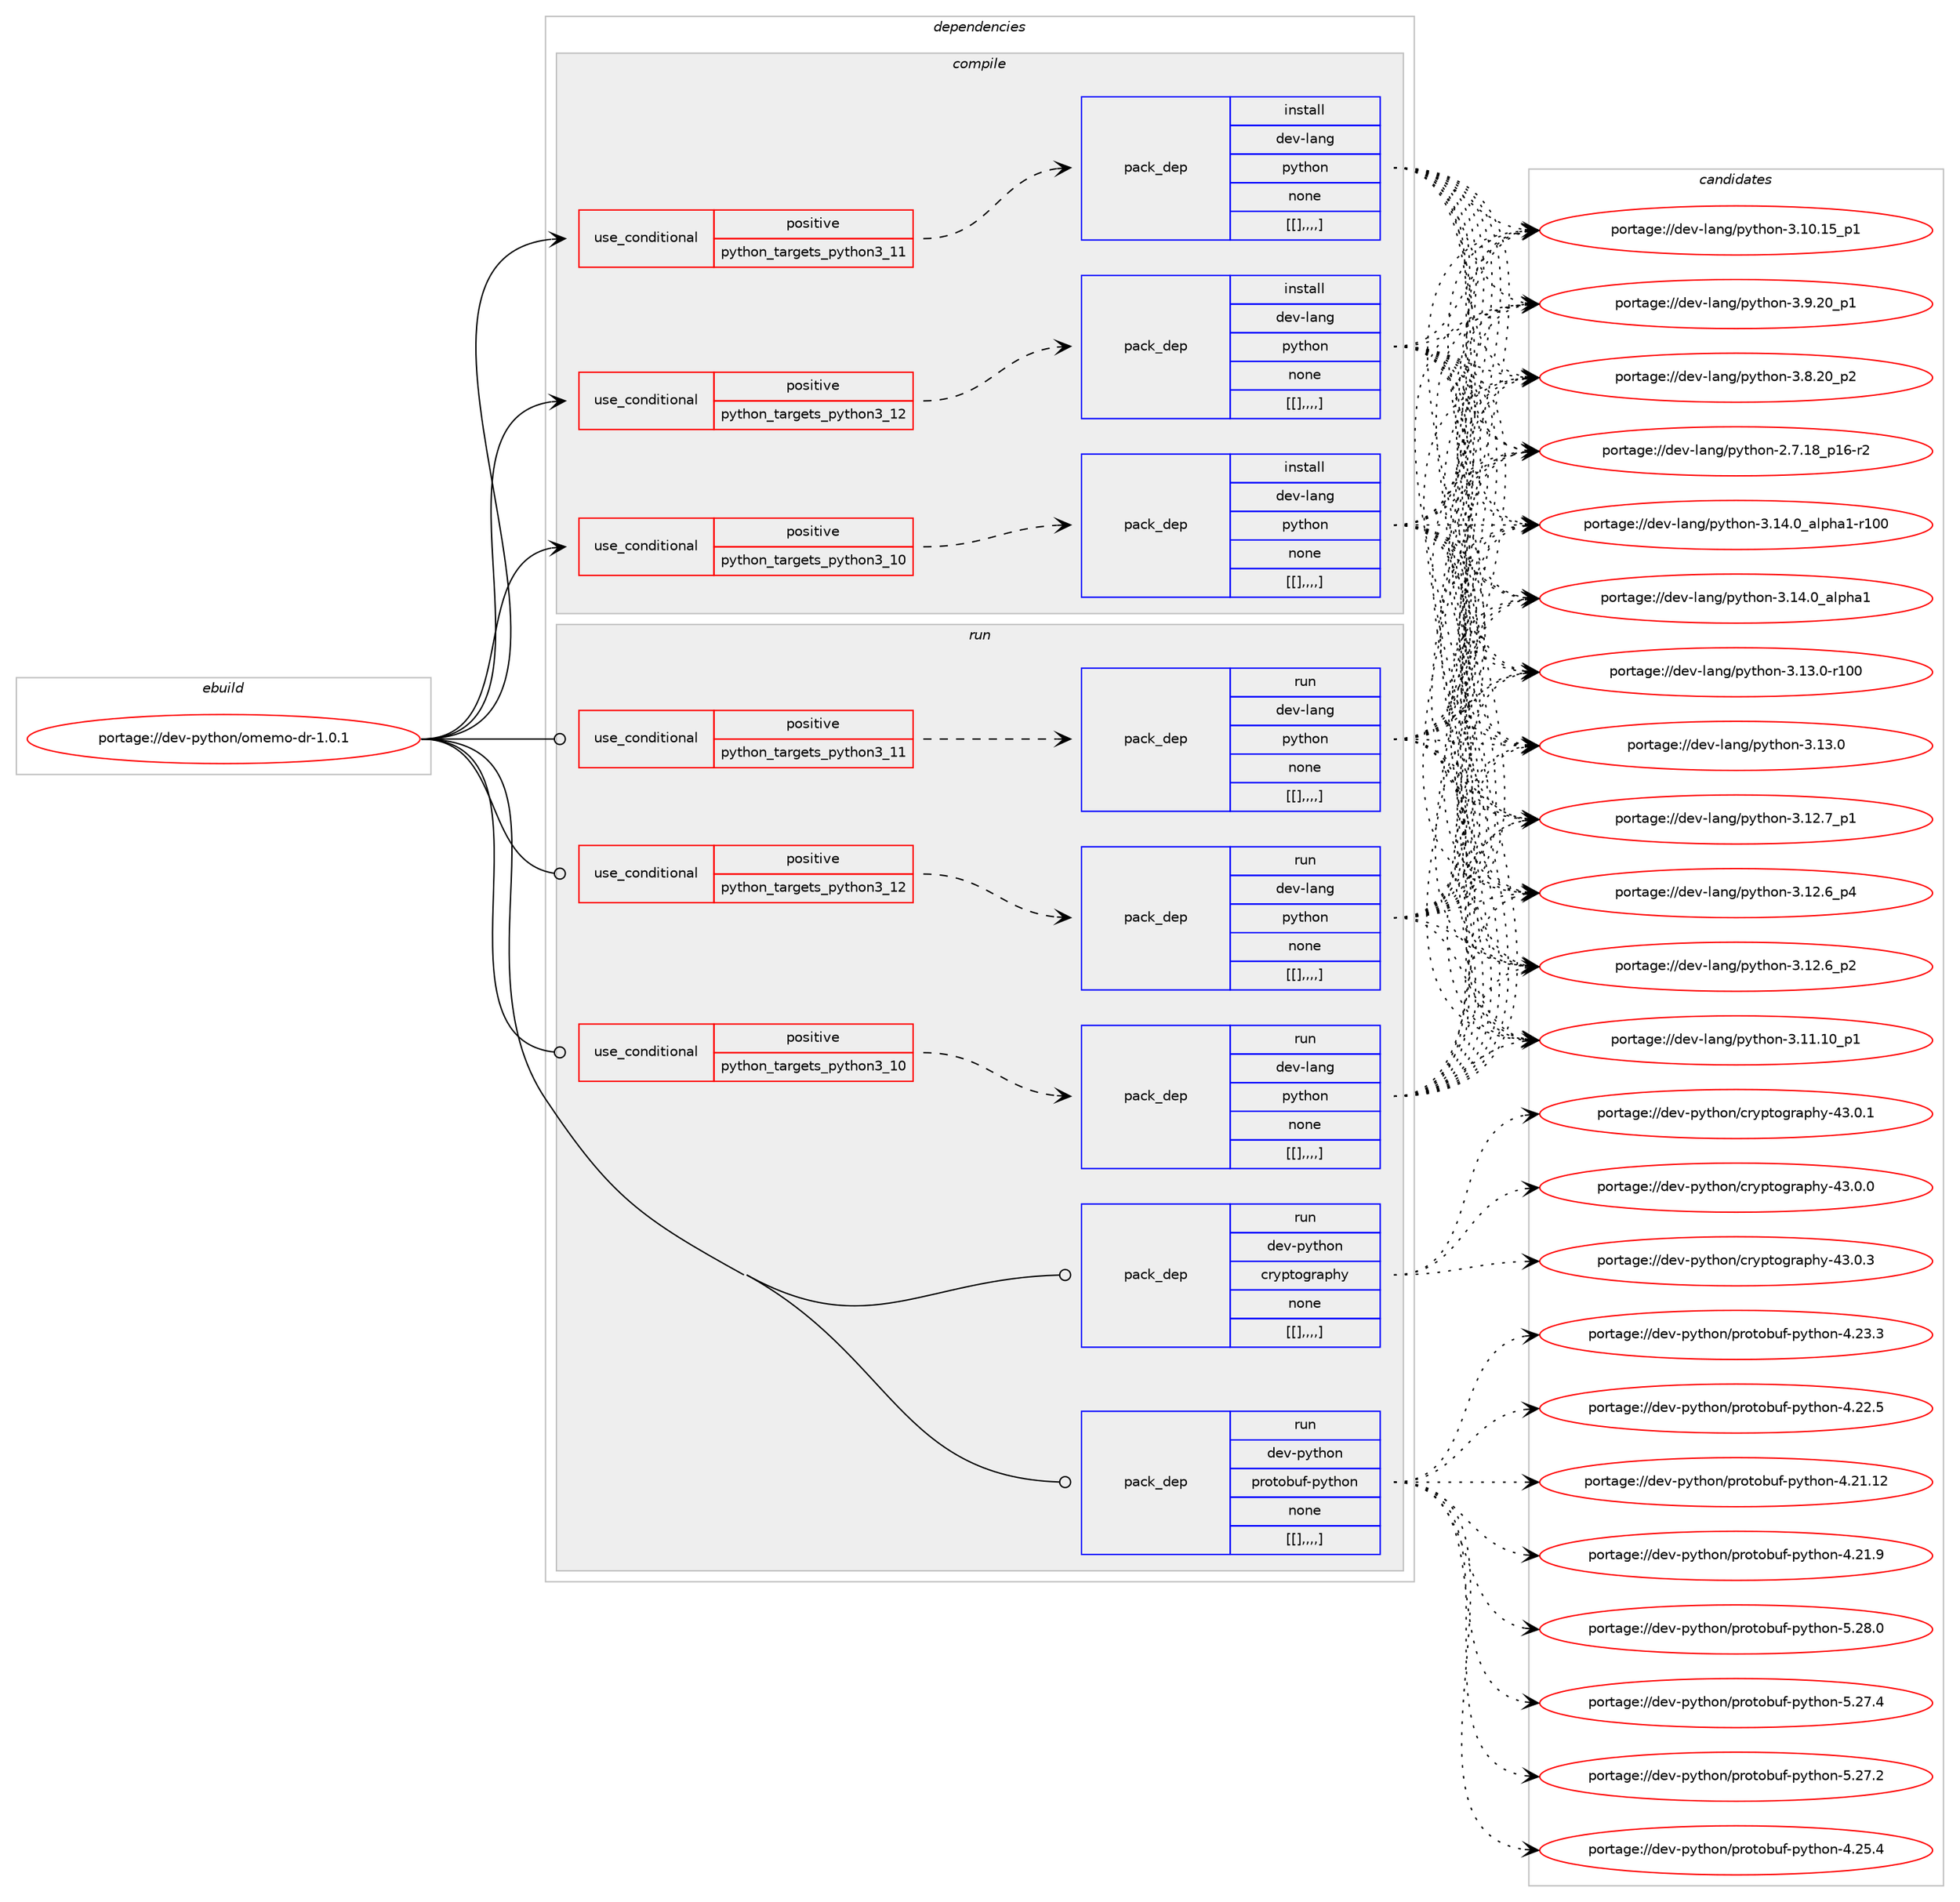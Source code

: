 digraph prolog {

# *************
# Graph options
# *************

newrank=true;
concentrate=true;
compound=true;
graph [rankdir=LR,fontname=Helvetica,fontsize=10,ranksep=1.5];#, ranksep=2.5, nodesep=0.2];
edge  [arrowhead=vee];
node  [fontname=Helvetica,fontsize=10];

# **********
# The ebuild
# **********

subgraph cluster_leftcol {
color=gray;
label=<<i>ebuild</i>>;
id [label="portage://dev-python/omemo-dr-1.0.1", color=red, width=4, href="../dev-python/omemo-dr-1.0.1.svg"];
}

# ****************
# The dependencies
# ****************

subgraph cluster_midcol {
color=gray;
label=<<i>dependencies</i>>;
subgraph cluster_compile {
fillcolor="#eeeeee";
style=filled;
label=<<i>compile</i>>;
subgraph cond37780 {
dependency158782 [label=<<TABLE BORDER="0" CELLBORDER="1" CELLSPACING="0" CELLPADDING="4"><TR><TD ROWSPAN="3" CELLPADDING="10">use_conditional</TD></TR><TR><TD>positive</TD></TR><TR><TD>python_targets_python3_10</TD></TR></TABLE>>, shape=none, color=red];
subgraph pack119691 {
dependency158791 [label=<<TABLE BORDER="0" CELLBORDER="1" CELLSPACING="0" CELLPADDING="4" WIDTH="220"><TR><TD ROWSPAN="6" CELLPADDING="30">pack_dep</TD></TR><TR><TD WIDTH="110">install</TD></TR><TR><TD>dev-lang</TD></TR><TR><TD>python</TD></TR><TR><TD>none</TD></TR><TR><TD>[[],,,,]</TD></TR></TABLE>>, shape=none, color=blue];
}
dependency158782:e -> dependency158791:w [weight=20,style="dashed",arrowhead="vee"];
}
id:e -> dependency158782:w [weight=20,style="solid",arrowhead="vee"];
subgraph cond37785 {
dependency158828 [label=<<TABLE BORDER="0" CELLBORDER="1" CELLSPACING="0" CELLPADDING="4"><TR><TD ROWSPAN="3" CELLPADDING="10">use_conditional</TD></TR><TR><TD>positive</TD></TR><TR><TD>python_targets_python3_11</TD></TR></TABLE>>, shape=none, color=red];
subgraph pack119750 {
dependency158880 [label=<<TABLE BORDER="0" CELLBORDER="1" CELLSPACING="0" CELLPADDING="4" WIDTH="220"><TR><TD ROWSPAN="6" CELLPADDING="30">pack_dep</TD></TR><TR><TD WIDTH="110">install</TD></TR><TR><TD>dev-lang</TD></TR><TR><TD>python</TD></TR><TR><TD>none</TD></TR><TR><TD>[[],,,,]</TD></TR></TABLE>>, shape=none, color=blue];
}
dependency158828:e -> dependency158880:w [weight=20,style="dashed",arrowhead="vee"];
}
id:e -> dependency158828:w [weight=20,style="solid",arrowhead="vee"];
subgraph cond37820 {
dependency158886 [label=<<TABLE BORDER="0" CELLBORDER="1" CELLSPACING="0" CELLPADDING="4"><TR><TD ROWSPAN="3" CELLPADDING="10">use_conditional</TD></TR><TR><TD>positive</TD></TR><TR><TD>python_targets_python3_12</TD></TR></TABLE>>, shape=none, color=red];
subgraph pack119755 {
dependency158931 [label=<<TABLE BORDER="0" CELLBORDER="1" CELLSPACING="0" CELLPADDING="4" WIDTH="220"><TR><TD ROWSPAN="6" CELLPADDING="30">pack_dep</TD></TR><TR><TD WIDTH="110">install</TD></TR><TR><TD>dev-lang</TD></TR><TR><TD>python</TD></TR><TR><TD>none</TD></TR><TR><TD>[[],,,,]</TD></TR></TABLE>>, shape=none, color=blue];
}
dependency158886:e -> dependency158931:w [weight=20,style="dashed",arrowhead="vee"];
}
id:e -> dependency158886:w [weight=20,style="solid",arrowhead="vee"];
}
subgraph cluster_compileandrun {
fillcolor="#eeeeee";
style=filled;
label=<<i>compile and run</i>>;
}
subgraph cluster_run {
fillcolor="#eeeeee";
style=filled;
label=<<i>run</i>>;
subgraph cond37853 {
dependency158983 [label=<<TABLE BORDER="0" CELLBORDER="1" CELLSPACING="0" CELLPADDING="4"><TR><TD ROWSPAN="3" CELLPADDING="10">use_conditional</TD></TR><TR><TD>positive</TD></TR><TR><TD>python_targets_python3_10</TD></TR></TABLE>>, shape=none, color=red];
subgraph pack119823 {
dependency159074 [label=<<TABLE BORDER="0" CELLBORDER="1" CELLSPACING="0" CELLPADDING="4" WIDTH="220"><TR><TD ROWSPAN="6" CELLPADDING="30">pack_dep</TD></TR><TR><TD WIDTH="110">run</TD></TR><TR><TD>dev-lang</TD></TR><TR><TD>python</TD></TR><TR><TD>none</TD></TR><TR><TD>[[],,,,]</TD></TR></TABLE>>, shape=none, color=blue];
}
dependency158983:e -> dependency159074:w [weight=20,style="dashed",arrowhead="vee"];
}
id:e -> dependency158983:w [weight=20,style="solid",arrowhead="odot"];
subgraph cond37907 {
dependency159120 [label=<<TABLE BORDER="0" CELLBORDER="1" CELLSPACING="0" CELLPADDING="4"><TR><TD ROWSPAN="3" CELLPADDING="10">use_conditional</TD></TR><TR><TD>positive</TD></TR><TR><TD>python_targets_python3_11</TD></TR></TABLE>>, shape=none, color=red];
subgraph pack119911 {
dependency159143 [label=<<TABLE BORDER="0" CELLBORDER="1" CELLSPACING="0" CELLPADDING="4" WIDTH="220"><TR><TD ROWSPAN="6" CELLPADDING="30">pack_dep</TD></TR><TR><TD WIDTH="110">run</TD></TR><TR><TD>dev-lang</TD></TR><TR><TD>python</TD></TR><TR><TD>none</TD></TR><TR><TD>[[],,,,]</TD></TR></TABLE>>, shape=none, color=blue];
}
dependency159120:e -> dependency159143:w [weight=20,style="dashed",arrowhead="vee"];
}
id:e -> dependency159120:w [weight=20,style="solid",arrowhead="odot"];
subgraph cond37917 {
dependency159147 [label=<<TABLE BORDER="0" CELLBORDER="1" CELLSPACING="0" CELLPADDING="4"><TR><TD ROWSPAN="3" CELLPADDING="10">use_conditional</TD></TR><TR><TD>positive</TD></TR><TR><TD>python_targets_python3_12</TD></TR></TABLE>>, shape=none, color=red];
subgraph pack119938 {
dependency159168 [label=<<TABLE BORDER="0" CELLBORDER="1" CELLSPACING="0" CELLPADDING="4" WIDTH="220"><TR><TD ROWSPAN="6" CELLPADDING="30">pack_dep</TD></TR><TR><TD WIDTH="110">run</TD></TR><TR><TD>dev-lang</TD></TR><TR><TD>python</TD></TR><TR><TD>none</TD></TR><TR><TD>[[],,,,]</TD></TR></TABLE>>, shape=none, color=blue];
}
dependency159147:e -> dependency159168:w [weight=20,style="dashed",arrowhead="vee"];
}
id:e -> dependency159147:w [weight=20,style="solid",arrowhead="odot"];
subgraph pack119953 {
dependency159212 [label=<<TABLE BORDER="0" CELLBORDER="1" CELLSPACING="0" CELLPADDING="4" WIDTH="220"><TR><TD ROWSPAN="6" CELLPADDING="30">pack_dep</TD></TR><TR><TD WIDTH="110">run</TD></TR><TR><TD>dev-python</TD></TR><TR><TD>cryptography</TD></TR><TR><TD>none</TD></TR><TR><TD>[[],,,,]</TD></TR></TABLE>>, shape=none, color=blue];
}
id:e -> dependency159212:w [weight=20,style="solid",arrowhead="odot"];
subgraph pack119982 {
dependency159233 [label=<<TABLE BORDER="0" CELLBORDER="1" CELLSPACING="0" CELLPADDING="4" WIDTH="220"><TR><TD ROWSPAN="6" CELLPADDING="30">pack_dep</TD></TR><TR><TD WIDTH="110">run</TD></TR><TR><TD>dev-python</TD></TR><TR><TD>protobuf-python</TD></TR><TR><TD>none</TD></TR><TR><TD>[[],,,,]</TD></TR></TABLE>>, shape=none, color=blue];
}
id:e -> dependency159233:w [weight=20,style="solid",arrowhead="odot"];
}
}

# **************
# The candidates
# **************

subgraph cluster_choices {
rank=same;
color=gray;
label=<<i>candidates</i>>;

subgraph choice119544 {
color=black;
nodesep=1;
choice100101118451089711010347112121116104111110455146495246489597108112104974945114494848 [label="portage://dev-lang/python-3.14.0_alpha1-r100", color=red, width=4,href="../dev-lang/python-3.14.0_alpha1-r100.svg"];
choice1001011184510897110103471121211161041111104551464952464895971081121049749 [label="portage://dev-lang/python-3.14.0_alpha1", color=red, width=4,href="../dev-lang/python-3.14.0_alpha1.svg"];
choice1001011184510897110103471121211161041111104551464951464845114494848 [label="portage://dev-lang/python-3.13.0-r100", color=red, width=4,href="../dev-lang/python-3.13.0-r100.svg"];
choice10010111845108971101034711212111610411111045514649514648 [label="portage://dev-lang/python-3.13.0", color=red, width=4,href="../dev-lang/python-3.13.0.svg"];
choice100101118451089711010347112121116104111110455146495046559511249 [label="portage://dev-lang/python-3.12.7_p1", color=red, width=4,href="../dev-lang/python-3.12.7_p1.svg"];
choice100101118451089711010347112121116104111110455146495046549511252 [label="portage://dev-lang/python-3.12.6_p4", color=red, width=4,href="../dev-lang/python-3.12.6_p4.svg"];
choice100101118451089711010347112121116104111110455146495046549511250 [label="portage://dev-lang/python-3.12.6_p2", color=red, width=4,href="../dev-lang/python-3.12.6_p2.svg"];
choice10010111845108971101034711212111610411111045514649494649489511249 [label="portage://dev-lang/python-3.11.10_p1", color=red, width=4,href="../dev-lang/python-3.11.10_p1.svg"];
choice10010111845108971101034711212111610411111045514649484649539511249 [label="portage://dev-lang/python-3.10.15_p1", color=red, width=4,href="../dev-lang/python-3.10.15_p1.svg"];
choice100101118451089711010347112121116104111110455146574650489511249 [label="portage://dev-lang/python-3.9.20_p1", color=red, width=4,href="../dev-lang/python-3.9.20_p1.svg"];
choice100101118451089711010347112121116104111110455146564650489511250 [label="portage://dev-lang/python-3.8.20_p2", color=red, width=4,href="../dev-lang/python-3.8.20_p2.svg"];
choice100101118451089711010347112121116104111110455046554649569511249544511450 [label="portage://dev-lang/python-2.7.18_p16-r2", color=red, width=4,href="../dev-lang/python-2.7.18_p16-r2.svg"];
dependency158791:e -> choice100101118451089711010347112121116104111110455146495246489597108112104974945114494848:w [style=dotted,weight="100"];
dependency158791:e -> choice1001011184510897110103471121211161041111104551464952464895971081121049749:w [style=dotted,weight="100"];
dependency158791:e -> choice1001011184510897110103471121211161041111104551464951464845114494848:w [style=dotted,weight="100"];
dependency158791:e -> choice10010111845108971101034711212111610411111045514649514648:w [style=dotted,weight="100"];
dependency158791:e -> choice100101118451089711010347112121116104111110455146495046559511249:w [style=dotted,weight="100"];
dependency158791:e -> choice100101118451089711010347112121116104111110455146495046549511252:w [style=dotted,weight="100"];
dependency158791:e -> choice100101118451089711010347112121116104111110455146495046549511250:w [style=dotted,weight="100"];
dependency158791:e -> choice10010111845108971101034711212111610411111045514649494649489511249:w [style=dotted,weight="100"];
dependency158791:e -> choice10010111845108971101034711212111610411111045514649484649539511249:w [style=dotted,weight="100"];
dependency158791:e -> choice100101118451089711010347112121116104111110455146574650489511249:w [style=dotted,weight="100"];
dependency158791:e -> choice100101118451089711010347112121116104111110455146564650489511250:w [style=dotted,weight="100"];
dependency158791:e -> choice100101118451089711010347112121116104111110455046554649569511249544511450:w [style=dotted,weight="100"];
}
subgraph choice119581 {
color=black;
nodesep=1;
choice100101118451089711010347112121116104111110455146495246489597108112104974945114494848 [label="portage://dev-lang/python-3.14.0_alpha1-r100", color=red, width=4,href="../dev-lang/python-3.14.0_alpha1-r100.svg"];
choice1001011184510897110103471121211161041111104551464952464895971081121049749 [label="portage://dev-lang/python-3.14.0_alpha1", color=red, width=4,href="../dev-lang/python-3.14.0_alpha1.svg"];
choice1001011184510897110103471121211161041111104551464951464845114494848 [label="portage://dev-lang/python-3.13.0-r100", color=red, width=4,href="../dev-lang/python-3.13.0-r100.svg"];
choice10010111845108971101034711212111610411111045514649514648 [label="portage://dev-lang/python-3.13.0", color=red, width=4,href="../dev-lang/python-3.13.0.svg"];
choice100101118451089711010347112121116104111110455146495046559511249 [label="portage://dev-lang/python-3.12.7_p1", color=red, width=4,href="../dev-lang/python-3.12.7_p1.svg"];
choice100101118451089711010347112121116104111110455146495046549511252 [label="portage://dev-lang/python-3.12.6_p4", color=red, width=4,href="../dev-lang/python-3.12.6_p4.svg"];
choice100101118451089711010347112121116104111110455146495046549511250 [label="portage://dev-lang/python-3.12.6_p2", color=red, width=4,href="../dev-lang/python-3.12.6_p2.svg"];
choice10010111845108971101034711212111610411111045514649494649489511249 [label="portage://dev-lang/python-3.11.10_p1", color=red, width=4,href="../dev-lang/python-3.11.10_p1.svg"];
choice10010111845108971101034711212111610411111045514649484649539511249 [label="portage://dev-lang/python-3.10.15_p1", color=red, width=4,href="../dev-lang/python-3.10.15_p1.svg"];
choice100101118451089711010347112121116104111110455146574650489511249 [label="portage://dev-lang/python-3.9.20_p1", color=red, width=4,href="../dev-lang/python-3.9.20_p1.svg"];
choice100101118451089711010347112121116104111110455146564650489511250 [label="portage://dev-lang/python-3.8.20_p2", color=red, width=4,href="../dev-lang/python-3.8.20_p2.svg"];
choice100101118451089711010347112121116104111110455046554649569511249544511450 [label="portage://dev-lang/python-2.7.18_p16-r2", color=red, width=4,href="../dev-lang/python-2.7.18_p16-r2.svg"];
dependency158880:e -> choice100101118451089711010347112121116104111110455146495246489597108112104974945114494848:w [style=dotted,weight="100"];
dependency158880:e -> choice1001011184510897110103471121211161041111104551464952464895971081121049749:w [style=dotted,weight="100"];
dependency158880:e -> choice1001011184510897110103471121211161041111104551464951464845114494848:w [style=dotted,weight="100"];
dependency158880:e -> choice10010111845108971101034711212111610411111045514649514648:w [style=dotted,weight="100"];
dependency158880:e -> choice100101118451089711010347112121116104111110455146495046559511249:w [style=dotted,weight="100"];
dependency158880:e -> choice100101118451089711010347112121116104111110455146495046549511252:w [style=dotted,weight="100"];
dependency158880:e -> choice100101118451089711010347112121116104111110455146495046549511250:w [style=dotted,weight="100"];
dependency158880:e -> choice10010111845108971101034711212111610411111045514649494649489511249:w [style=dotted,weight="100"];
dependency158880:e -> choice10010111845108971101034711212111610411111045514649484649539511249:w [style=dotted,weight="100"];
dependency158880:e -> choice100101118451089711010347112121116104111110455146574650489511249:w [style=dotted,weight="100"];
dependency158880:e -> choice100101118451089711010347112121116104111110455146564650489511250:w [style=dotted,weight="100"];
dependency158880:e -> choice100101118451089711010347112121116104111110455046554649569511249544511450:w [style=dotted,weight="100"];
}
subgraph choice119625 {
color=black;
nodesep=1;
choice100101118451089711010347112121116104111110455146495246489597108112104974945114494848 [label="portage://dev-lang/python-3.14.0_alpha1-r100", color=red, width=4,href="../dev-lang/python-3.14.0_alpha1-r100.svg"];
choice1001011184510897110103471121211161041111104551464952464895971081121049749 [label="portage://dev-lang/python-3.14.0_alpha1", color=red, width=4,href="../dev-lang/python-3.14.0_alpha1.svg"];
choice1001011184510897110103471121211161041111104551464951464845114494848 [label="portage://dev-lang/python-3.13.0-r100", color=red, width=4,href="../dev-lang/python-3.13.0-r100.svg"];
choice10010111845108971101034711212111610411111045514649514648 [label="portage://dev-lang/python-3.13.0", color=red, width=4,href="../dev-lang/python-3.13.0.svg"];
choice100101118451089711010347112121116104111110455146495046559511249 [label="portage://dev-lang/python-3.12.7_p1", color=red, width=4,href="../dev-lang/python-3.12.7_p1.svg"];
choice100101118451089711010347112121116104111110455146495046549511252 [label="portage://dev-lang/python-3.12.6_p4", color=red, width=4,href="../dev-lang/python-3.12.6_p4.svg"];
choice100101118451089711010347112121116104111110455146495046549511250 [label="portage://dev-lang/python-3.12.6_p2", color=red, width=4,href="../dev-lang/python-3.12.6_p2.svg"];
choice10010111845108971101034711212111610411111045514649494649489511249 [label="portage://dev-lang/python-3.11.10_p1", color=red, width=4,href="../dev-lang/python-3.11.10_p1.svg"];
choice10010111845108971101034711212111610411111045514649484649539511249 [label="portage://dev-lang/python-3.10.15_p1", color=red, width=4,href="../dev-lang/python-3.10.15_p1.svg"];
choice100101118451089711010347112121116104111110455146574650489511249 [label="portage://dev-lang/python-3.9.20_p1", color=red, width=4,href="../dev-lang/python-3.9.20_p1.svg"];
choice100101118451089711010347112121116104111110455146564650489511250 [label="portage://dev-lang/python-3.8.20_p2", color=red, width=4,href="../dev-lang/python-3.8.20_p2.svg"];
choice100101118451089711010347112121116104111110455046554649569511249544511450 [label="portage://dev-lang/python-2.7.18_p16-r2", color=red, width=4,href="../dev-lang/python-2.7.18_p16-r2.svg"];
dependency158931:e -> choice100101118451089711010347112121116104111110455146495246489597108112104974945114494848:w [style=dotted,weight="100"];
dependency158931:e -> choice1001011184510897110103471121211161041111104551464952464895971081121049749:w [style=dotted,weight="100"];
dependency158931:e -> choice1001011184510897110103471121211161041111104551464951464845114494848:w [style=dotted,weight="100"];
dependency158931:e -> choice10010111845108971101034711212111610411111045514649514648:w [style=dotted,weight="100"];
dependency158931:e -> choice100101118451089711010347112121116104111110455146495046559511249:w [style=dotted,weight="100"];
dependency158931:e -> choice100101118451089711010347112121116104111110455146495046549511252:w [style=dotted,weight="100"];
dependency158931:e -> choice100101118451089711010347112121116104111110455146495046549511250:w [style=dotted,weight="100"];
dependency158931:e -> choice10010111845108971101034711212111610411111045514649494649489511249:w [style=dotted,weight="100"];
dependency158931:e -> choice10010111845108971101034711212111610411111045514649484649539511249:w [style=dotted,weight="100"];
dependency158931:e -> choice100101118451089711010347112121116104111110455146574650489511249:w [style=dotted,weight="100"];
dependency158931:e -> choice100101118451089711010347112121116104111110455146564650489511250:w [style=dotted,weight="100"];
dependency158931:e -> choice100101118451089711010347112121116104111110455046554649569511249544511450:w [style=dotted,weight="100"];
}
subgraph choice119643 {
color=black;
nodesep=1;
choice100101118451089711010347112121116104111110455146495246489597108112104974945114494848 [label="portage://dev-lang/python-3.14.0_alpha1-r100", color=red, width=4,href="../dev-lang/python-3.14.0_alpha1-r100.svg"];
choice1001011184510897110103471121211161041111104551464952464895971081121049749 [label="portage://dev-lang/python-3.14.0_alpha1", color=red, width=4,href="../dev-lang/python-3.14.0_alpha1.svg"];
choice1001011184510897110103471121211161041111104551464951464845114494848 [label="portage://dev-lang/python-3.13.0-r100", color=red, width=4,href="../dev-lang/python-3.13.0-r100.svg"];
choice10010111845108971101034711212111610411111045514649514648 [label="portage://dev-lang/python-3.13.0", color=red, width=4,href="../dev-lang/python-3.13.0.svg"];
choice100101118451089711010347112121116104111110455146495046559511249 [label="portage://dev-lang/python-3.12.7_p1", color=red, width=4,href="../dev-lang/python-3.12.7_p1.svg"];
choice100101118451089711010347112121116104111110455146495046549511252 [label="portage://dev-lang/python-3.12.6_p4", color=red, width=4,href="../dev-lang/python-3.12.6_p4.svg"];
choice100101118451089711010347112121116104111110455146495046549511250 [label="portage://dev-lang/python-3.12.6_p2", color=red, width=4,href="../dev-lang/python-3.12.6_p2.svg"];
choice10010111845108971101034711212111610411111045514649494649489511249 [label="portage://dev-lang/python-3.11.10_p1", color=red, width=4,href="../dev-lang/python-3.11.10_p1.svg"];
choice10010111845108971101034711212111610411111045514649484649539511249 [label="portage://dev-lang/python-3.10.15_p1", color=red, width=4,href="../dev-lang/python-3.10.15_p1.svg"];
choice100101118451089711010347112121116104111110455146574650489511249 [label="portage://dev-lang/python-3.9.20_p1", color=red, width=4,href="../dev-lang/python-3.9.20_p1.svg"];
choice100101118451089711010347112121116104111110455146564650489511250 [label="portage://dev-lang/python-3.8.20_p2", color=red, width=4,href="../dev-lang/python-3.8.20_p2.svg"];
choice100101118451089711010347112121116104111110455046554649569511249544511450 [label="portage://dev-lang/python-2.7.18_p16-r2", color=red, width=4,href="../dev-lang/python-2.7.18_p16-r2.svg"];
dependency159074:e -> choice100101118451089711010347112121116104111110455146495246489597108112104974945114494848:w [style=dotted,weight="100"];
dependency159074:e -> choice1001011184510897110103471121211161041111104551464952464895971081121049749:w [style=dotted,weight="100"];
dependency159074:e -> choice1001011184510897110103471121211161041111104551464951464845114494848:w [style=dotted,weight="100"];
dependency159074:e -> choice10010111845108971101034711212111610411111045514649514648:w [style=dotted,weight="100"];
dependency159074:e -> choice100101118451089711010347112121116104111110455146495046559511249:w [style=dotted,weight="100"];
dependency159074:e -> choice100101118451089711010347112121116104111110455146495046549511252:w [style=dotted,weight="100"];
dependency159074:e -> choice100101118451089711010347112121116104111110455146495046549511250:w [style=dotted,weight="100"];
dependency159074:e -> choice10010111845108971101034711212111610411111045514649494649489511249:w [style=dotted,weight="100"];
dependency159074:e -> choice10010111845108971101034711212111610411111045514649484649539511249:w [style=dotted,weight="100"];
dependency159074:e -> choice100101118451089711010347112121116104111110455146574650489511249:w [style=dotted,weight="100"];
dependency159074:e -> choice100101118451089711010347112121116104111110455146564650489511250:w [style=dotted,weight="100"];
dependency159074:e -> choice100101118451089711010347112121116104111110455046554649569511249544511450:w [style=dotted,weight="100"];
}
subgraph choice119657 {
color=black;
nodesep=1;
choice100101118451089711010347112121116104111110455146495246489597108112104974945114494848 [label="portage://dev-lang/python-3.14.0_alpha1-r100", color=red, width=4,href="../dev-lang/python-3.14.0_alpha1-r100.svg"];
choice1001011184510897110103471121211161041111104551464952464895971081121049749 [label="portage://dev-lang/python-3.14.0_alpha1", color=red, width=4,href="../dev-lang/python-3.14.0_alpha1.svg"];
choice1001011184510897110103471121211161041111104551464951464845114494848 [label="portage://dev-lang/python-3.13.0-r100", color=red, width=4,href="../dev-lang/python-3.13.0-r100.svg"];
choice10010111845108971101034711212111610411111045514649514648 [label="portage://dev-lang/python-3.13.0", color=red, width=4,href="../dev-lang/python-3.13.0.svg"];
choice100101118451089711010347112121116104111110455146495046559511249 [label="portage://dev-lang/python-3.12.7_p1", color=red, width=4,href="../dev-lang/python-3.12.7_p1.svg"];
choice100101118451089711010347112121116104111110455146495046549511252 [label="portage://dev-lang/python-3.12.6_p4", color=red, width=4,href="../dev-lang/python-3.12.6_p4.svg"];
choice100101118451089711010347112121116104111110455146495046549511250 [label="portage://dev-lang/python-3.12.6_p2", color=red, width=4,href="../dev-lang/python-3.12.6_p2.svg"];
choice10010111845108971101034711212111610411111045514649494649489511249 [label="portage://dev-lang/python-3.11.10_p1", color=red, width=4,href="../dev-lang/python-3.11.10_p1.svg"];
choice10010111845108971101034711212111610411111045514649484649539511249 [label="portage://dev-lang/python-3.10.15_p1", color=red, width=4,href="../dev-lang/python-3.10.15_p1.svg"];
choice100101118451089711010347112121116104111110455146574650489511249 [label="portage://dev-lang/python-3.9.20_p1", color=red, width=4,href="../dev-lang/python-3.9.20_p1.svg"];
choice100101118451089711010347112121116104111110455146564650489511250 [label="portage://dev-lang/python-3.8.20_p2", color=red, width=4,href="../dev-lang/python-3.8.20_p2.svg"];
choice100101118451089711010347112121116104111110455046554649569511249544511450 [label="portage://dev-lang/python-2.7.18_p16-r2", color=red, width=4,href="../dev-lang/python-2.7.18_p16-r2.svg"];
dependency159143:e -> choice100101118451089711010347112121116104111110455146495246489597108112104974945114494848:w [style=dotted,weight="100"];
dependency159143:e -> choice1001011184510897110103471121211161041111104551464952464895971081121049749:w [style=dotted,weight="100"];
dependency159143:e -> choice1001011184510897110103471121211161041111104551464951464845114494848:w [style=dotted,weight="100"];
dependency159143:e -> choice10010111845108971101034711212111610411111045514649514648:w [style=dotted,weight="100"];
dependency159143:e -> choice100101118451089711010347112121116104111110455146495046559511249:w [style=dotted,weight="100"];
dependency159143:e -> choice100101118451089711010347112121116104111110455146495046549511252:w [style=dotted,weight="100"];
dependency159143:e -> choice100101118451089711010347112121116104111110455146495046549511250:w [style=dotted,weight="100"];
dependency159143:e -> choice10010111845108971101034711212111610411111045514649494649489511249:w [style=dotted,weight="100"];
dependency159143:e -> choice10010111845108971101034711212111610411111045514649484649539511249:w [style=dotted,weight="100"];
dependency159143:e -> choice100101118451089711010347112121116104111110455146574650489511249:w [style=dotted,weight="100"];
dependency159143:e -> choice100101118451089711010347112121116104111110455146564650489511250:w [style=dotted,weight="100"];
dependency159143:e -> choice100101118451089711010347112121116104111110455046554649569511249544511450:w [style=dotted,weight="100"];
}
subgraph choice119687 {
color=black;
nodesep=1;
choice100101118451089711010347112121116104111110455146495246489597108112104974945114494848 [label="portage://dev-lang/python-3.14.0_alpha1-r100", color=red, width=4,href="../dev-lang/python-3.14.0_alpha1-r100.svg"];
choice1001011184510897110103471121211161041111104551464952464895971081121049749 [label="portage://dev-lang/python-3.14.0_alpha1", color=red, width=4,href="../dev-lang/python-3.14.0_alpha1.svg"];
choice1001011184510897110103471121211161041111104551464951464845114494848 [label="portage://dev-lang/python-3.13.0-r100", color=red, width=4,href="../dev-lang/python-3.13.0-r100.svg"];
choice10010111845108971101034711212111610411111045514649514648 [label="portage://dev-lang/python-3.13.0", color=red, width=4,href="../dev-lang/python-3.13.0.svg"];
choice100101118451089711010347112121116104111110455146495046559511249 [label="portage://dev-lang/python-3.12.7_p1", color=red, width=4,href="../dev-lang/python-3.12.7_p1.svg"];
choice100101118451089711010347112121116104111110455146495046549511252 [label="portage://dev-lang/python-3.12.6_p4", color=red, width=4,href="../dev-lang/python-3.12.6_p4.svg"];
choice100101118451089711010347112121116104111110455146495046549511250 [label="portage://dev-lang/python-3.12.6_p2", color=red, width=4,href="../dev-lang/python-3.12.6_p2.svg"];
choice10010111845108971101034711212111610411111045514649494649489511249 [label="portage://dev-lang/python-3.11.10_p1", color=red, width=4,href="../dev-lang/python-3.11.10_p1.svg"];
choice10010111845108971101034711212111610411111045514649484649539511249 [label="portage://dev-lang/python-3.10.15_p1", color=red, width=4,href="../dev-lang/python-3.10.15_p1.svg"];
choice100101118451089711010347112121116104111110455146574650489511249 [label="portage://dev-lang/python-3.9.20_p1", color=red, width=4,href="../dev-lang/python-3.9.20_p1.svg"];
choice100101118451089711010347112121116104111110455146564650489511250 [label="portage://dev-lang/python-3.8.20_p2", color=red, width=4,href="../dev-lang/python-3.8.20_p2.svg"];
choice100101118451089711010347112121116104111110455046554649569511249544511450 [label="portage://dev-lang/python-2.7.18_p16-r2", color=red, width=4,href="../dev-lang/python-2.7.18_p16-r2.svg"];
dependency159168:e -> choice100101118451089711010347112121116104111110455146495246489597108112104974945114494848:w [style=dotted,weight="100"];
dependency159168:e -> choice1001011184510897110103471121211161041111104551464952464895971081121049749:w [style=dotted,weight="100"];
dependency159168:e -> choice1001011184510897110103471121211161041111104551464951464845114494848:w [style=dotted,weight="100"];
dependency159168:e -> choice10010111845108971101034711212111610411111045514649514648:w [style=dotted,weight="100"];
dependency159168:e -> choice100101118451089711010347112121116104111110455146495046559511249:w [style=dotted,weight="100"];
dependency159168:e -> choice100101118451089711010347112121116104111110455146495046549511252:w [style=dotted,weight="100"];
dependency159168:e -> choice100101118451089711010347112121116104111110455146495046549511250:w [style=dotted,weight="100"];
dependency159168:e -> choice10010111845108971101034711212111610411111045514649494649489511249:w [style=dotted,weight="100"];
dependency159168:e -> choice10010111845108971101034711212111610411111045514649484649539511249:w [style=dotted,weight="100"];
dependency159168:e -> choice100101118451089711010347112121116104111110455146574650489511249:w [style=dotted,weight="100"];
dependency159168:e -> choice100101118451089711010347112121116104111110455146564650489511250:w [style=dotted,weight="100"];
dependency159168:e -> choice100101118451089711010347112121116104111110455046554649569511249544511450:w [style=dotted,weight="100"];
}
subgraph choice119697 {
color=black;
nodesep=1;
choice1001011184511212111610411111047991141211121161111031149711210412145525146484651 [label="portage://dev-python/cryptography-43.0.3", color=red, width=4,href="../dev-python/cryptography-43.0.3.svg"];
choice1001011184511212111610411111047991141211121161111031149711210412145525146484649 [label="portage://dev-python/cryptography-43.0.1", color=red, width=4,href="../dev-python/cryptography-43.0.1.svg"];
choice1001011184511212111610411111047991141211121161111031149711210412145525146484648 [label="portage://dev-python/cryptography-43.0.0", color=red, width=4,href="../dev-python/cryptography-43.0.0.svg"];
dependency159212:e -> choice1001011184511212111610411111047991141211121161111031149711210412145525146484651:w [style=dotted,weight="100"];
dependency159212:e -> choice1001011184511212111610411111047991141211121161111031149711210412145525146484649:w [style=dotted,weight="100"];
dependency159212:e -> choice1001011184511212111610411111047991141211121161111031149711210412145525146484648:w [style=dotted,weight="100"];
}
subgraph choice119700 {
color=black;
nodesep=1;
choice1001011184511212111610411111047112114111116111981171024511212111610411111045534650564648 [label="portage://dev-python/protobuf-python-5.28.0", color=red, width=4,href="../dev-python/protobuf-python-5.28.0.svg"];
choice1001011184511212111610411111047112114111116111981171024511212111610411111045534650554652 [label="portage://dev-python/protobuf-python-5.27.4", color=red, width=4,href="../dev-python/protobuf-python-5.27.4.svg"];
choice1001011184511212111610411111047112114111116111981171024511212111610411111045534650554650 [label="portage://dev-python/protobuf-python-5.27.2", color=red, width=4,href="../dev-python/protobuf-python-5.27.2.svg"];
choice1001011184511212111610411111047112114111116111981171024511212111610411111045524650534652 [label="portage://dev-python/protobuf-python-4.25.4", color=red, width=4,href="../dev-python/protobuf-python-4.25.4.svg"];
choice1001011184511212111610411111047112114111116111981171024511212111610411111045524650514651 [label="portage://dev-python/protobuf-python-4.23.3", color=red, width=4,href="../dev-python/protobuf-python-4.23.3.svg"];
choice1001011184511212111610411111047112114111116111981171024511212111610411111045524650504653 [label="portage://dev-python/protobuf-python-4.22.5", color=red, width=4,href="../dev-python/protobuf-python-4.22.5.svg"];
choice100101118451121211161041111104711211411111611198117102451121211161041111104552465049464950 [label="portage://dev-python/protobuf-python-4.21.12", color=red, width=4,href="../dev-python/protobuf-python-4.21.12.svg"];
choice1001011184511212111610411111047112114111116111981171024511212111610411111045524650494657 [label="portage://dev-python/protobuf-python-4.21.9", color=red, width=4,href="../dev-python/protobuf-python-4.21.9.svg"];
dependency159233:e -> choice1001011184511212111610411111047112114111116111981171024511212111610411111045534650564648:w [style=dotted,weight="100"];
dependency159233:e -> choice1001011184511212111610411111047112114111116111981171024511212111610411111045534650554652:w [style=dotted,weight="100"];
dependency159233:e -> choice1001011184511212111610411111047112114111116111981171024511212111610411111045534650554650:w [style=dotted,weight="100"];
dependency159233:e -> choice1001011184511212111610411111047112114111116111981171024511212111610411111045524650534652:w [style=dotted,weight="100"];
dependency159233:e -> choice1001011184511212111610411111047112114111116111981171024511212111610411111045524650514651:w [style=dotted,weight="100"];
dependency159233:e -> choice1001011184511212111610411111047112114111116111981171024511212111610411111045524650504653:w [style=dotted,weight="100"];
dependency159233:e -> choice100101118451121211161041111104711211411111611198117102451121211161041111104552465049464950:w [style=dotted,weight="100"];
dependency159233:e -> choice1001011184511212111610411111047112114111116111981171024511212111610411111045524650494657:w [style=dotted,weight="100"];
}
}

}

